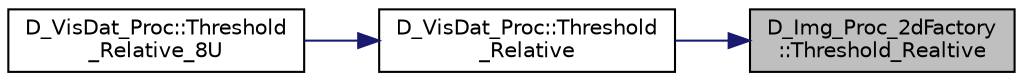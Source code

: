 digraph "D_Img_Proc_2dFactory::Threshold_Realtive"
{
 // LATEX_PDF_SIZE
  edge [fontname="Helvetica",fontsize="10",labelfontname="Helvetica",labelfontsize="10"];
  node [fontname="Helvetica",fontsize="10",shape=record];
  rankdir="RL";
  Node1 [label="D_Img_Proc_2dFactory\l::Threshold_Realtive",height=0.2,width=0.4,color="black", fillcolor="grey75", style="filled", fontcolor="black",tooltip=" "];
  Node1 -> Node2 [dir="back",color="midnightblue",fontsize="10",style="solid"];
  Node2 [label="D_VisDat_Proc::Threshold\l_Relative",height=0.2,width=0.4,color="black", fillcolor="white", style="filled",URL="$class_d___vis_dat___proc.html#a95824eed10d2f712341e6acca7295ab9",tooltip=" "];
  Node2 -> Node3 [dir="back",color="midnightblue",fontsize="10",style="solid"];
  Node3 [label="D_VisDat_Proc::Threshold\l_Relative_8U",height=0.2,width=0.4,color="black", fillcolor="white", style="filled",URL="$class_d___vis_dat___proc.html#a4f01c54ceb55e43722ca7f759181492f",tooltip=" "];
}
